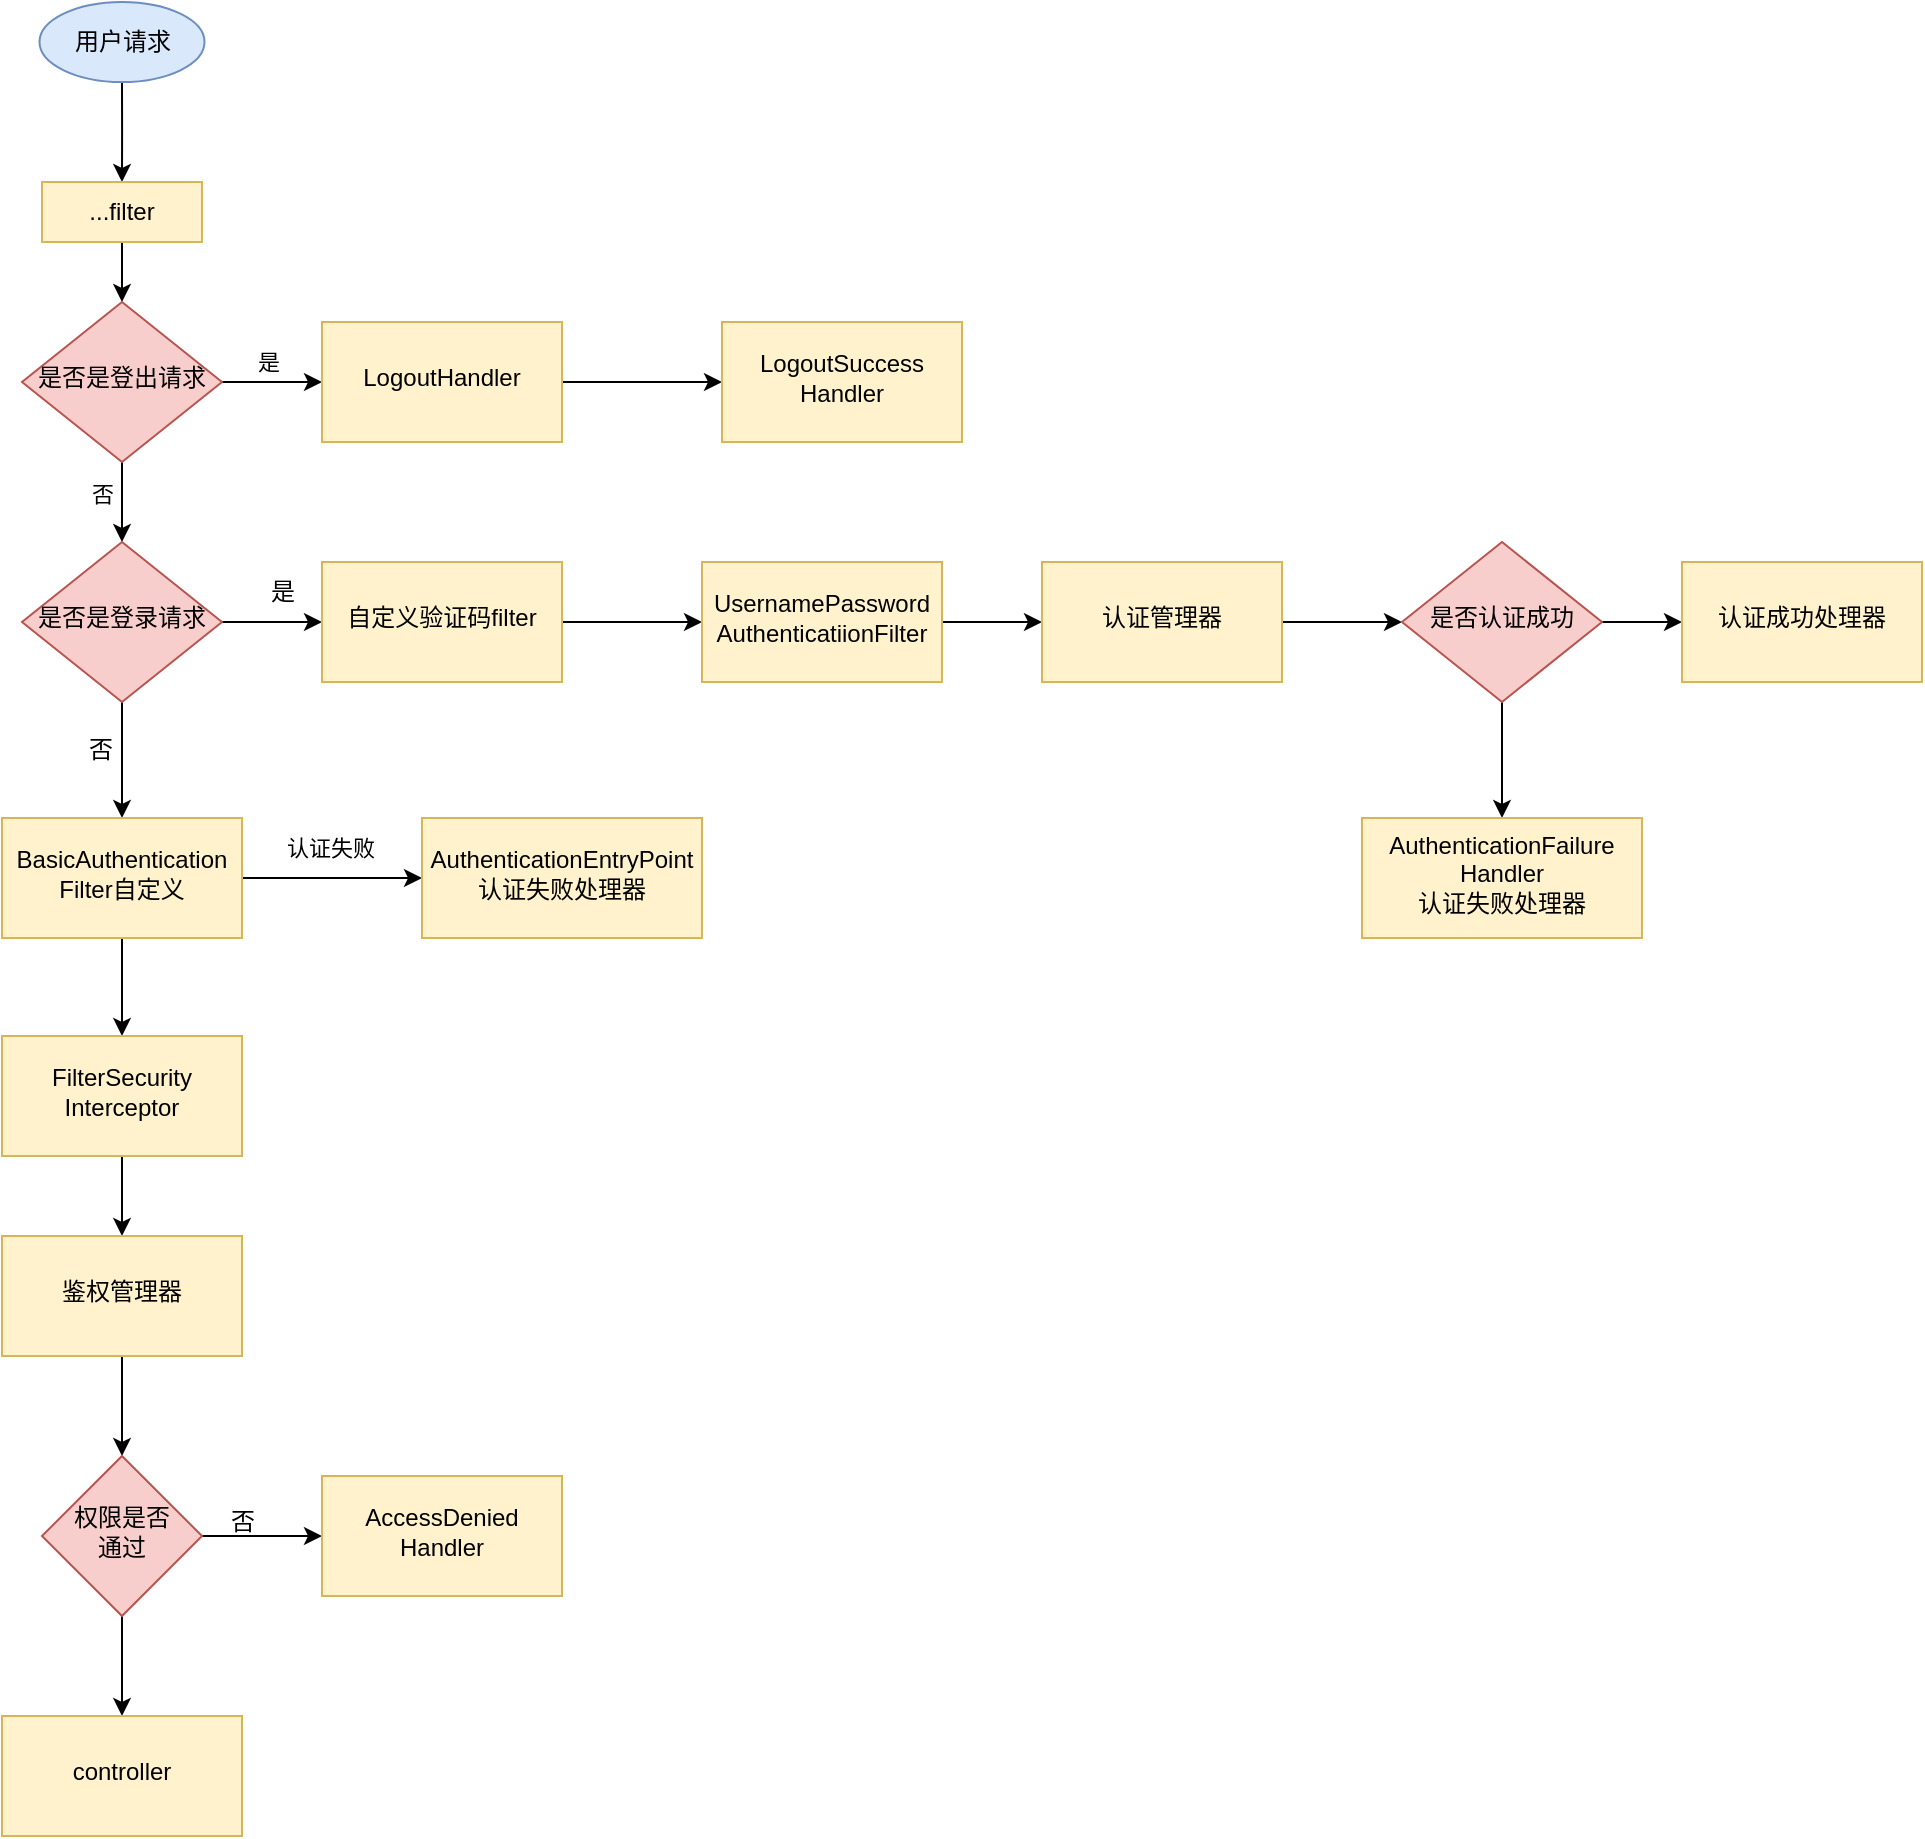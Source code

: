 <mxfile version="21.5.2" type="github">
  <diagram id="C5RBs43oDa-KdzZeNtuy" name="Page-1">
    <mxGraphModel dx="1050" dy="493" grid="0" gridSize="10" guides="1" tooltips="1" connect="1" arrows="1" fold="1" page="1" pageScale="1" pageWidth="827" pageHeight="1169" math="0" shadow="0">
      <root>
        <mxCell id="WIyWlLk6GJQsqaUBKTNV-0" />
        <mxCell id="WIyWlLk6GJQsqaUBKTNV-1" parent="WIyWlLk6GJQsqaUBKTNV-0" />
        <mxCell id="QZrlCzNC9SvsknBAOMpE-3" value="" style="edgeStyle=orthogonalEdgeStyle;rounded=0;orthogonalLoop=1;jettySize=auto;html=1;" edge="1" parent="WIyWlLk6GJQsqaUBKTNV-1" source="QZrlCzNC9SvsknBAOMpE-0" target="QZrlCzNC9SvsknBAOMpE-2">
          <mxGeometry relative="1" as="geometry" />
        </mxCell>
        <mxCell id="QZrlCzNC9SvsknBAOMpE-0" value="用户请求" style="ellipse;whiteSpace=wrap;html=1;fillColor=#dae8fc;strokeColor=#6c8ebf;" vertex="1" parent="WIyWlLk6GJQsqaUBKTNV-1">
          <mxGeometry x="178.75" y="80" width="82.5" height="40" as="geometry" />
        </mxCell>
        <mxCell id="QZrlCzNC9SvsknBAOMpE-5" value="" style="edgeStyle=orthogonalEdgeStyle;rounded=0;orthogonalLoop=1;jettySize=auto;html=1;" edge="1" parent="WIyWlLk6GJQsqaUBKTNV-1" source="QZrlCzNC9SvsknBAOMpE-2" target="QZrlCzNC9SvsknBAOMpE-4">
          <mxGeometry relative="1" as="geometry" />
        </mxCell>
        <mxCell id="QZrlCzNC9SvsknBAOMpE-2" value="...filter" style="whiteSpace=wrap;html=1;fillColor=#fff2cc;strokeColor=#d6b656;" vertex="1" parent="WIyWlLk6GJQsqaUBKTNV-1">
          <mxGeometry x="180" y="170" width="80" height="30" as="geometry" />
        </mxCell>
        <mxCell id="QZrlCzNC9SvsknBAOMpE-7" value="" style="edgeStyle=orthogonalEdgeStyle;rounded=0;orthogonalLoop=1;jettySize=auto;html=1;" edge="1" parent="WIyWlLk6GJQsqaUBKTNV-1" source="QZrlCzNC9SvsknBAOMpE-4" target="QZrlCzNC9SvsknBAOMpE-6">
          <mxGeometry relative="1" as="geometry" />
        </mxCell>
        <mxCell id="QZrlCzNC9SvsknBAOMpE-8" value="是" style="edgeLabel;html=1;align=center;verticalAlign=middle;resizable=0;points=[];" vertex="1" connectable="0" parent="QZrlCzNC9SvsknBAOMpE-7">
          <mxGeometry x="-0.091" y="-1" relative="1" as="geometry">
            <mxPoint y="-11" as="offset" />
          </mxGeometry>
        </mxCell>
        <mxCell id="QZrlCzNC9SvsknBAOMpE-12" value="" style="edgeStyle=orthogonalEdgeStyle;rounded=0;orthogonalLoop=1;jettySize=auto;html=1;" edge="1" parent="WIyWlLk6GJQsqaUBKTNV-1" source="QZrlCzNC9SvsknBAOMpE-4" target="QZrlCzNC9SvsknBAOMpE-11">
          <mxGeometry relative="1" as="geometry" />
        </mxCell>
        <mxCell id="QZrlCzNC9SvsknBAOMpE-13" value="否" style="edgeLabel;html=1;align=center;verticalAlign=middle;resizable=0;points=[];" vertex="1" connectable="0" parent="QZrlCzNC9SvsknBAOMpE-12">
          <mxGeometry x="-0.205" y="-4" relative="1" as="geometry">
            <mxPoint x="-6" as="offset" />
          </mxGeometry>
        </mxCell>
        <mxCell id="QZrlCzNC9SvsknBAOMpE-4" value="是否是登出请求" style="rhombus;whiteSpace=wrap;html=1;shadow=0;fontFamily=Helvetica;fontSize=12;align=center;strokeWidth=1;spacing=6;spacingTop=-4;fillColor=#f8cecc;strokeColor=#b85450;" vertex="1" parent="WIyWlLk6GJQsqaUBKTNV-1">
          <mxGeometry x="170" y="230" width="100" height="80" as="geometry" />
        </mxCell>
        <mxCell id="QZrlCzNC9SvsknBAOMpE-10" value="" style="edgeStyle=orthogonalEdgeStyle;rounded=0;orthogonalLoop=1;jettySize=auto;html=1;" edge="1" parent="WIyWlLk6GJQsqaUBKTNV-1" source="QZrlCzNC9SvsknBAOMpE-6" target="QZrlCzNC9SvsknBAOMpE-9">
          <mxGeometry relative="1" as="geometry" />
        </mxCell>
        <mxCell id="QZrlCzNC9SvsknBAOMpE-6" value="LogoutHandler" style="whiteSpace=wrap;html=1;shadow=0;strokeWidth=1;spacing=6;spacingTop=-4;fillColor=#fff2cc;strokeColor=#d6b656;" vertex="1" parent="WIyWlLk6GJQsqaUBKTNV-1">
          <mxGeometry x="320" y="240" width="120" height="60" as="geometry" />
        </mxCell>
        <mxCell id="QZrlCzNC9SvsknBAOMpE-9" value="LogoutSuccess&lt;br&gt;Handler" style="whiteSpace=wrap;html=1;fillColor=#fff2cc;strokeColor=#d6b656;shadow=0;strokeWidth=1;spacing=6;spacingTop=-4;" vertex="1" parent="WIyWlLk6GJQsqaUBKTNV-1">
          <mxGeometry x="520" y="240" width="120" height="60" as="geometry" />
        </mxCell>
        <mxCell id="QZrlCzNC9SvsknBAOMpE-15" value="" style="edgeStyle=orthogonalEdgeStyle;rounded=0;orthogonalLoop=1;jettySize=auto;html=1;" edge="1" parent="WIyWlLk6GJQsqaUBKTNV-1" source="QZrlCzNC9SvsknBAOMpE-11" target="QZrlCzNC9SvsknBAOMpE-14">
          <mxGeometry relative="1" as="geometry" />
        </mxCell>
        <mxCell id="QZrlCzNC9SvsknBAOMpE-31" value="" style="edgeStyle=orthogonalEdgeStyle;rounded=0;orthogonalLoop=1;jettySize=auto;html=1;" edge="1" parent="WIyWlLk6GJQsqaUBKTNV-1" source="QZrlCzNC9SvsknBAOMpE-11" target="QZrlCzNC9SvsknBAOMpE-30">
          <mxGeometry relative="1" as="geometry" />
        </mxCell>
        <mxCell id="QZrlCzNC9SvsknBAOMpE-11" value="是否是登录请求" style="rhombus;whiteSpace=wrap;html=1;shadow=0;fontFamily=Helvetica;fontSize=12;align=center;strokeWidth=1;spacing=6;spacingTop=-4;fillColor=#f8cecc;strokeColor=#b85450;" vertex="1" parent="WIyWlLk6GJQsqaUBKTNV-1">
          <mxGeometry x="170" y="350" width="100" height="80" as="geometry" />
        </mxCell>
        <mxCell id="QZrlCzNC9SvsknBAOMpE-18" value="" style="edgeStyle=orthogonalEdgeStyle;rounded=0;orthogonalLoop=1;jettySize=auto;html=1;" edge="1" parent="WIyWlLk6GJQsqaUBKTNV-1" source="QZrlCzNC9SvsknBAOMpE-14" target="QZrlCzNC9SvsknBAOMpE-17">
          <mxGeometry relative="1" as="geometry" />
        </mxCell>
        <mxCell id="QZrlCzNC9SvsknBAOMpE-14" value="自定义验证码filter" style="whiteSpace=wrap;html=1;fillColor=#fff2cc;strokeColor=#d6b656;shadow=0;strokeWidth=1;spacing=6;spacingTop=-4;" vertex="1" parent="WIyWlLk6GJQsqaUBKTNV-1">
          <mxGeometry x="320" y="360" width="120" height="60" as="geometry" />
        </mxCell>
        <mxCell id="QZrlCzNC9SvsknBAOMpE-16" value="是" style="text;html=1;align=center;verticalAlign=middle;resizable=0;points=[];autosize=1;strokeColor=none;fillColor=none;" vertex="1" parent="WIyWlLk6GJQsqaUBKTNV-1">
          <mxGeometry x="280" y="360" width="40" height="30" as="geometry" />
        </mxCell>
        <mxCell id="QZrlCzNC9SvsknBAOMpE-20" value="" style="edgeStyle=orthogonalEdgeStyle;rounded=0;orthogonalLoop=1;jettySize=auto;html=1;" edge="1" parent="WIyWlLk6GJQsqaUBKTNV-1" source="QZrlCzNC9SvsknBAOMpE-17" target="QZrlCzNC9SvsknBAOMpE-19">
          <mxGeometry relative="1" as="geometry" />
        </mxCell>
        <mxCell id="QZrlCzNC9SvsknBAOMpE-17" value="UsernamePassword&lt;br&gt;AuthenticatiionFilter" style="whiteSpace=wrap;html=1;fillColor=#fff2cc;strokeColor=#d6b656;shadow=0;strokeWidth=1;spacing=6;spacingTop=-4;" vertex="1" parent="WIyWlLk6GJQsqaUBKTNV-1">
          <mxGeometry x="510" y="360" width="120" height="60" as="geometry" />
        </mxCell>
        <mxCell id="QZrlCzNC9SvsknBAOMpE-53" style="edgeStyle=orthogonalEdgeStyle;rounded=0;orthogonalLoop=1;jettySize=auto;html=1;exitX=1;exitY=0.5;exitDx=0;exitDy=0;" edge="1" parent="WIyWlLk6GJQsqaUBKTNV-1" source="QZrlCzNC9SvsknBAOMpE-19" target="QZrlCzNC9SvsknBAOMpE-25">
          <mxGeometry relative="1" as="geometry" />
        </mxCell>
        <mxCell id="QZrlCzNC9SvsknBAOMpE-19" value="认证管理器" style="whiteSpace=wrap;html=1;fillColor=#fff2cc;strokeColor=#d6b656;shadow=0;strokeWidth=1;spacing=6;spacingTop=-4;" vertex="1" parent="WIyWlLk6GJQsqaUBKTNV-1">
          <mxGeometry x="680" y="360" width="120" height="60" as="geometry" />
        </mxCell>
        <mxCell id="QZrlCzNC9SvsknBAOMpE-27" value="" style="edgeStyle=orthogonalEdgeStyle;rounded=0;orthogonalLoop=1;jettySize=auto;html=1;" edge="1" parent="WIyWlLk6GJQsqaUBKTNV-1" source="QZrlCzNC9SvsknBAOMpE-25" target="QZrlCzNC9SvsknBAOMpE-26">
          <mxGeometry relative="1" as="geometry" />
        </mxCell>
        <mxCell id="QZrlCzNC9SvsknBAOMpE-63" style="edgeStyle=orthogonalEdgeStyle;rounded=0;orthogonalLoop=1;jettySize=auto;html=1;exitX=0.5;exitY=1;exitDx=0;exitDy=0;" edge="1" parent="WIyWlLk6GJQsqaUBKTNV-1" source="QZrlCzNC9SvsknBAOMpE-25" target="QZrlCzNC9SvsknBAOMpE-33">
          <mxGeometry relative="1" as="geometry" />
        </mxCell>
        <mxCell id="QZrlCzNC9SvsknBAOMpE-25" value="是否认证成功" style="rhombus;whiteSpace=wrap;html=1;shadow=0;fontFamily=Helvetica;fontSize=12;align=center;strokeWidth=1;spacing=6;spacingTop=-4;fillColor=#f8cecc;strokeColor=#b85450;" vertex="1" parent="WIyWlLk6GJQsqaUBKTNV-1">
          <mxGeometry x="860" y="350" width="100" height="80" as="geometry" />
        </mxCell>
        <mxCell id="QZrlCzNC9SvsknBAOMpE-26" value="认证成功处理器" style="whiteSpace=wrap;html=1;fillColor=#fff2cc;strokeColor=#d6b656;shadow=0;strokeWidth=1;spacing=6;spacingTop=-4;" vertex="1" parent="WIyWlLk6GJQsqaUBKTNV-1">
          <mxGeometry x="1000" y="360" width="120" height="60" as="geometry" />
        </mxCell>
        <mxCell id="QZrlCzNC9SvsknBAOMpE-67" style="edgeStyle=orthogonalEdgeStyle;rounded=0;orthogonalLoop=1;jettySize=auto;html=1;exitX=1;exitY=0.5;exitDx=0;exitDy=0;entryX=0;entryY=0.5;entryDx=0;entryDy=0;" edge="1" parent="WIyWlLk6GJQsqaUBKTNV-1" source="QZrlCzNC9SvsknBAOMpE-30" target="QZrlCzNC9SvsknBAOMpE-65">
          <mxGeometry relative="1" as="geometry" />
        </mxCell>
        <mxCell id="QZrlCzNC9SvsknBAOMpE-69" value="认证失败" style="edgeLabel;html=1;align=center;verticalAlign=middle;resizable=0;points=[];" vertex="1" connectable="0" parent="QZrlCzNC9SvsknBAOMpE-67">
          <mxGeometry x="-0.086" y="2" relative="1" as="geometry">
            <mxPoint x="3" y="-13" as="offset" />
          </mxGeometry>
        </mxCell>
        <mxCell id="QZrlCzNC9SvsknBAOMpE-70" style="edgeStyle=orthogonalEdgeStyle;rounded=0;orthogonalLoop=1;jettySize=auto;html=1;exitX=0.5;exitY=1;exitDx=0;exitDy=0;" edge="1" parent="WIyWlLk6GJQsqaUBKTNV-1" source="QZrlCzNC9SvsknBAOMpE-30" target="QZrlCzNC9SvsknBAOMpE-47">
          <mxGeometry relative="1" as="geometry">
            <mxPoint x="245.2" y="619.4" as="targetPoint" />
          </mxGeometry>
        </mxCell>
        <mxCell id="QZrlCzNC9SvsknBAOMpE-30" value="BasicAuthentication&lt;br&gt;Filter自定义" style="whiteSpace=wrap;html=1;fillColor=#fff2cc;strokeColor=#d6b656;shadow=0;strokeWidth=1;spacing=6;spacingTop=-4;" vertex="1" parent="WIyWlLk6GJQsqaUBKTNV-1">
          <mxGeometry x="160" y="488" width="120" height="60" as="geometry" />
        </mxCell>
        <mxCell id="QZrlCzNC9SvsknBAOMpE-32" value="否" style="text;html=1;align=center;verticalAlign=middle;resizable=0;points=[];autosize=1;strokeColor=none;fillColor=none;" vertex="1" parent="WIyWlLk6GJQsqaUBKTNV-1">
          <mxGeometry x="189" y="439" width="40" height="30" as="geometry" />
        </mxCell>
        <mxCell id="QZrlCzNC9SvsknBAOMpE-33" value="AuthenticationFailure&lt;br&gt;Handler&lt;br&gt;认证失败处理器" style="whiteSpace=wrap;html=1;fillColor=#fff2cc;strokeColor=#d6b656;shadow=0;strokeWidth=1;spacing=6;spacingTop=-4;" vertex="1" parent="WIyWlLk6GJQsqaUBKTNV-1">
          <mxGeometry x="840" y="488" width="140" height="60" as="geometry" />
        </mxCell>
        <mxCell id="QZrlCzNC9SvsknBAOMpE-50" value="" style="edgeStyle=orthogonalEdgeStyle;rounded=0;orthogonalLoop=1;jettySize=auto;html=1;" edge="1" parent="WIyWlLk6GJQsqaUBKTNV-1" source="QZrlCzNC9SvsknBAOMpE-47" target="QZrlCzNC9SvsknBAOMpE-49">
          <mxGeometry relative="1" as="geometry" />
        </mxCell>
        <mxCell id="QZrlCzNC9SvsknBAOMpE-47" value="FilterSecurity&lt;br&gt;Interceptor" style="whiteSpace=wrap;html=1;fillColor=#fff2cc;strokeColor=#d6b656;shadow=0;strokeWidth=1;spacing=6;spacingTop=-4;" vertex="1" parent="WIyWlLk6GJQsqaUBKTNV-1">
          <mxGeometry x="160" y="597" width="120" height="60" as="geometry" />
        </mxCell>
        <mxCell id="QZrlCzNC9SvsknBAOMpE-52" value="" style="edgeStyle=orthogonalEdgeStyle;rounded=0;orthogonalLoop=1;jettySize=auto;html=1;" edge="1" parent="WIyWlLk6GJQsqaUBKTNV-1" source="QZrlCzNC9SvsknBAOMpE-49" target="QZrlCzNC9SvsknBAOMpE-51">
          <mxGeometry relative="1" as="geometry" />
        </mxCell>
        <mxCell id="QZrlCzNC9SvsknBAOMpE-49" value="鉴权管理器" style="whiteSpace=wrap;html=1;fillColor=#fff2cc;strokeColor=#d6b656;shadow=0;strokeWidth=1;spacing=6;spacingTop=-4;" vertex="1" parent="WIyWlLk6GJQsqaUBKTNV-1">
          <mxGeometry x="160" y="697" width="120" height="60" as="geometry" />
        </mxCell>
        <mxCell id="QZrlCzNC9SvsknBAOMpE-55" value="" style="edgeStyle=orthogonalEdgeStyle;rounded=0;orthogonalLoop=1;jettySize=auto;html=1;" edge="1" parent="WIyWlLk6GJQsqaUBKTNV-1" source="QZrlCzNC9SvsknBAOMpE-51">
          <mxGeometry relative="1" as="geometry">
            <mxPoint x="320" y="847" as="targetPoint" />
          </mxGeometry>
        </mxCell>
        <mxCell id="QZrlCzNC9SvsknBAOMpE-59" value="" style="edgeStyle=orthogonalEdgeStyle;rounded=0;orthogonalLoop=1;jettySize=auto;html=1;" edge="1" parent="WIyWlLk6GJQsqaUBKTNV-1" source="QZrlCzNC9SvsknBAOMpE-51" target="QZrlCzNC9SvsknBAOMpE-58">
          <mxGeometry relative="1" as="geometry" />
        </mxCell>
        <mxCell id="QZrlCzNC9SvsknBAOMpE-51" value="权限是否&lt;br&gt;通过" style="rhombus;whiteSpace=wrap;html=1;fillColor=#f8cecc;strokeColor=#b85450;shadow=0;strokeWidth=1;spacing=6;spacingTop=-4;" vertex="1" parent="WIyWlLk6GJQsqaUBKTNV-1">
          <mxGeometry x="180" y="807" width="80" height="80" as="geometry" />
        </mxCell>
        <mxCell id="QZrlCzNC9SvsknBAOMpE-56" value="否" style="text;html=1;align=center;verticalAlign=middle;resizable=0;points=[];autosize=1;strokeColor=none;fillColor=none;" vertex="1" parent="WIyWlLk6GJQsqaUBKTNV-1">
          <mxGeometry x="260" y="825" width="40" height="30" as="geometry" />
        </mxCell>
        <mxCell id="QZrlCzNC9SvsknBAOMpE-57" value="AccessDenied&lt;br&gt;Handler" style="whiteSpace=wrap;html=1;fillColor=#fff2cc;strokeColor=#d6b656;shadow=0;strokeWidth=1;spacing=6;spacingTop=-4;" vertex="1" parent="WIyWlLk6GJQsqaUBKTNV-1">
          <mxGeometry x="320" y="817" width="120" height="60" as="geometry" />
        </mxCell>
        <mxCell id="QZrlCzNC9SvsknBAOMpE-58" value="controller" style="whiteSpace=wrap;html=1;fillColor=#fff2cc;strokeColor=#d6b656;shadow=0;strokeWidth=1;spacing=6;spacingTop=-4;" vertex="1" parent="WIyWlLk6GJQsqaUBKTNV-1">
          <mxGeometry x="160" y="937" width="120" height="60" as="geometry" />
        </mxCell>
        <mxCell id="QZrlCzNC9SvsknBAOMpE-65" value="AuthenticationEntryPoint&lt;br&gt;认证失败处理器" style="whiteSpace=wrap;html=1;fillColor=#fff2cc;strokeColor=#d6b656;shadow=0;strokeWidth=1;spacing=6;spacingTop=-4;" vertex="1" parent="WIyWlLk6GJQsqaUBKTNV-1">
          <mxGeometry x="370" y="488" width="140" height="60" as="geometry" />
        </mxCell>
      </root>
    </mxGraphModel>
  </diagram>
</mxfile>

